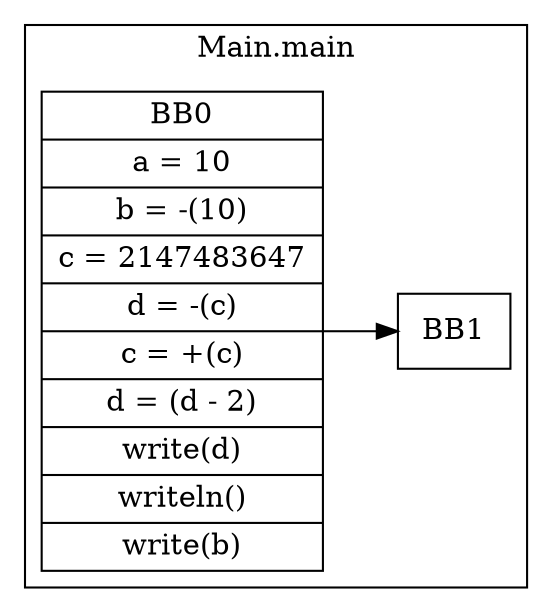 digraph G {
  graph [ rankdir = "LR" ];
  subgraph cluster_0 {
    label = "Main.main"
    M0_BB0 [
      shape="record"
      label="BB0|a = 10|b = -(10)|c = 2147483647|d = -(c)|c = +(c)|d = (d - 2)|write(d)|writeln()|write(b)"
    ];
    M0_BB0 -> M0_BB1;
    M0_BB1 [
      shape="record"
      label="BB1"
    ];
  }
}
